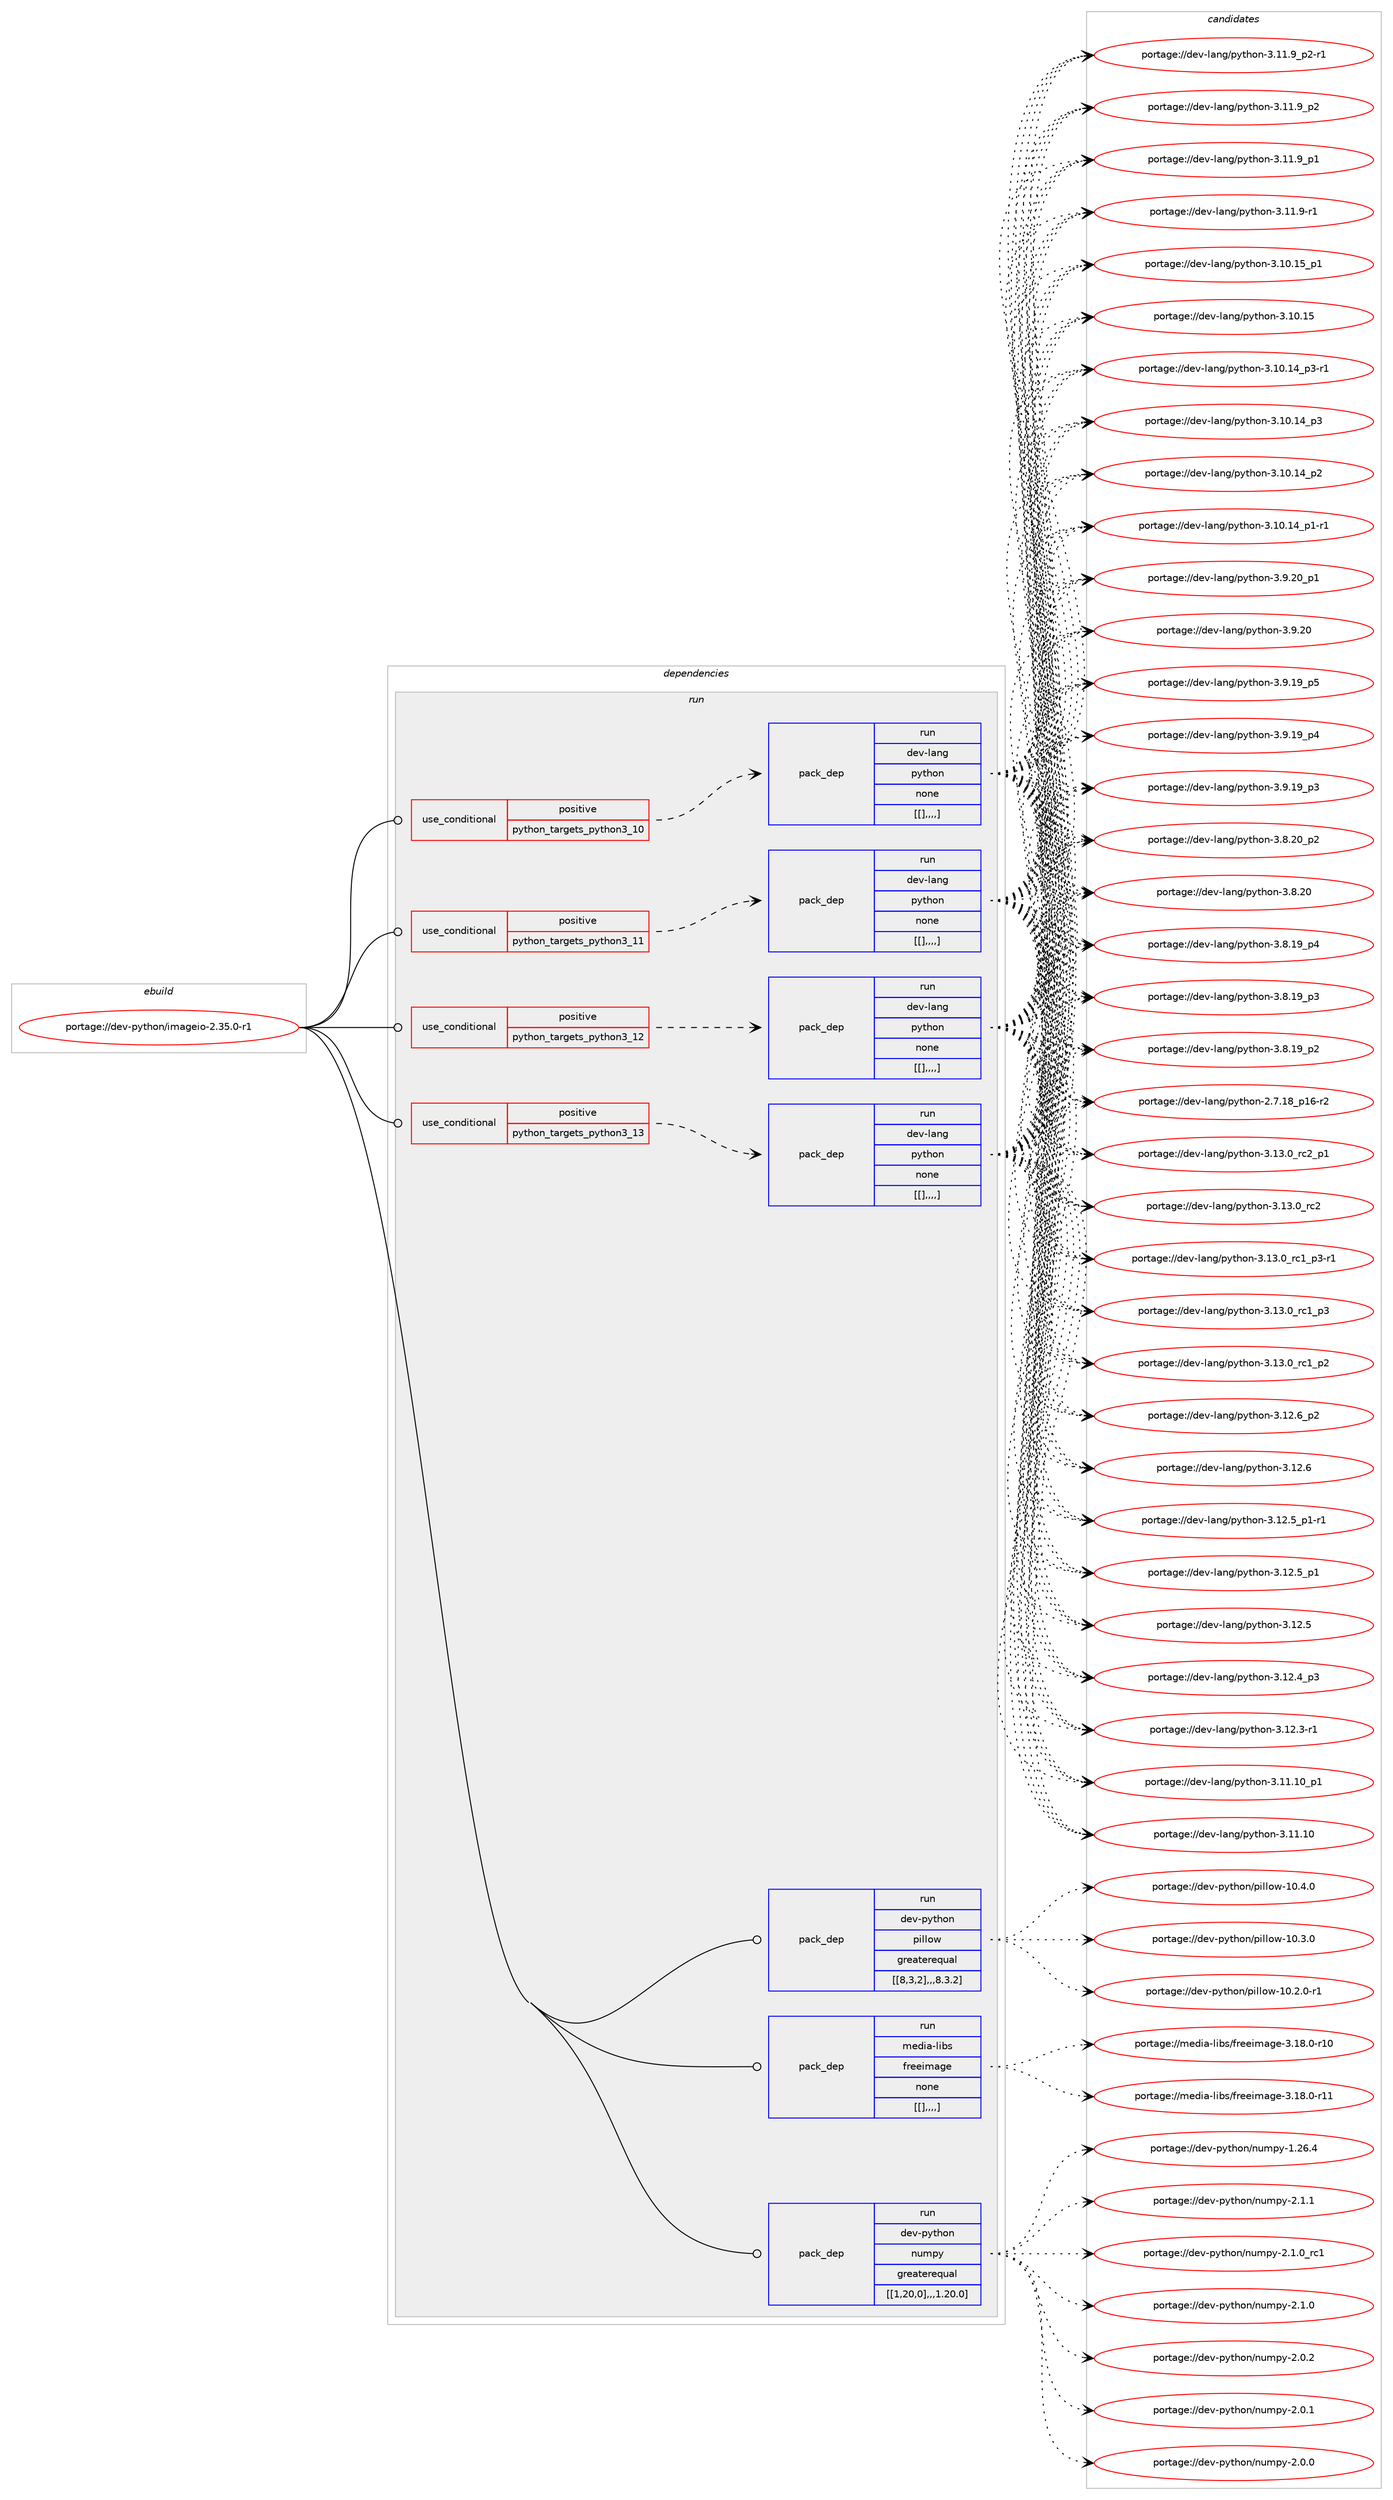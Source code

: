 digraph prolog {

# *************
# Graph options
# *************

newrank=true;
concentrate=true;
compound=true;
graph [rankdir=LR,fontname=Helvetica,fontsize=10,ranksep=1.5];#, ranksep=2.5, nodesep=0.2];
edge  [arrowhead=vee];
node  [fontname=Helvetica,fontsize=10];

# **********
# The ebuild
# **********

subgraph cluster_leftcol {
color=gray;
label=<<i>ebuild</i>>;
id [label="portage://dev-python/imageio-2.35.0-r1", color=red, width=4, href="../dev-python/imageio-2.35.0-r1.svg"];
}

# ****************
# The dependencies
# ****************

subgraph cluster_midcol {
color=gray;
label=<<i>dependencies</i>>;
subgraph cluster_compile {
fillcolor="#eeeeee";
style=filled;
label=<<i>compile</i>>;
}
subgraph cluster_compileandrun {
fillcolor="#eeeeee";
style=filled;
label=<<i>compile and run</i>>;
}
subgraph cluster_run {
fillcolor="#eeeeee";
style=filled;
label=<<i>run</i>>;
subgraph cond34674 {
dependency149904 [label=<<TABLE BORDER="0" CELLBORDER="1" CELLSPACING="0" CELLPADDING="4"><TR><TD ROWSPAN="3" CELLPADDING="10">use_conditional</TD></TR><TR><TD>positive</TD></TR><TR><TD>python_targets_python3_10</TD></TR></TABLE>>, shape=none, color=red];
subgraph pack114016 {
dependency149905 [label=<<TABLE BORDER="0" CELLBORDER="1" CELLSPACING="0" CELLPADDING="4" WIDTH="220"><TR><TD ROWSPAN="6" CELLPADDING="30">pack_dep</TD></TR><TR><TD WIDTH="110">run</TD></TR><TR><TD>dev-lang</TD></TR><TR><TD>python</TD></TR><TR><TD>none</TD></TR><TR><TD>[[],,,,]</TD></TR></TABLE>>, shape=none, color=blue];
}
dependency149904:e -> dependency149905:w [weight=20,style="dashed",arrowhead="vee"];
}
id:e -> dependency149904:w [weight=20,style="solid",arrowhead="odot"];
subgraph cond34675 {
dependency149906 [label=<<TABLE BORDER="0" CELLBORDER="1" CELLSPACING="0" CELLPADDING="4"><TR><TD ROWSPAN="3" CELLPADDING="10">use_conditional</TD></TR><TR><TD>positive</TD></TR><TR><TD>python_targets_python3_11</TD></TR></TABLE>>, shape=none, color=red];
subgraph pack114017 {
dependency149907 [label=<<TABLE BORDER="0" CELLBORDER="1" CELLSPACING="0" CELLPADDING="4" WIDTH="220"><TR><TD ROWSPAN="6" CELLPADDING="30">pack_dep</TD></TR><TR><TD WIDTH="110">run</TD></TR><TR><TD>dev-lang</TD></TR><TR><TD>python</TD></TR><TR><TD>none</TD></TR><TR><TD>[[],,,,]</TD></TR></TABLE>>, shape=none, color=blue];
}
dependency149906:e -> dependency149907:w [weight=20,style="dashed",arrowhead="vee"];
}
id:e -> dependency149906:w [weight=20,style="solid",arrowhead="odot"];
subgraph cond34676 {
dependency149908 [label=<<TABLE BORDER="0" CELLBORDER="1" CELLSPACING="0" CELLPADDING="4"><TR><TD ROWSPAN="3" CELLPADDING="10">use_conditional</TD></TR><TR><TD>positive</TD></TR><TR><TD>python_targets_python3_12</TD></TR></TABLE>>, shape=none, color=red];
subgraph pack114018 {
dependency149909 [label=<<TABLE BORDER="0" CELLBORDER="1" CELLSPACING="0" CELLPADDING="4" WIDTH="220"><TR><TD ROWSPAN="6" CELLPADDING="30">pack_dep</TD></TR><TR><TD WIDTH="110">run</TD></TR><TR><TD>dev-lang</TD></TR><TR><TD>python</TD></TR><TR><TD>none</TD></TR><TR><TD>[[],,,,]</TD></TR></TABLE>>, shape=none, color=blue];
}
dependency149908:e -> dependency149909:w [weight=20,style="dashed",arrowhead="vee"];
}
id:e -> dependency149908:w [weight=20,style="solid",arrowhead="odot"];
subgraph cond34677 {
dependency149910 [label=<<TABLE BORDER="0" CELLBORDER="1" CELLSPACING="0" CELLPADDING="4"><TR><TD ROWSPAN="3" CELLPADDING="10">use_conditional</TD></TR><TR><TD>positive</TD></TR><TR><TD>python_targets_python3_13</TD></TR></TABLE>>, shape=none, color=red];
subgraph pack114019 {
dependency149911 [label=<<TABLE BORDER="0" CELLBORDER="1" CELLSPACING="0" CELLPADDING="4" WIDTH="220"><TR><TD ROWSPAN="6" CELLPADDING="30">pack_dep</TD></TR><TR><TD WIDTH="110">run</TD></TR><TR><TD>dev-lang</TD></TR><TR><TD>python</TD></TR><TR><TD>none</TD></TR><TR><TD>[[],,,,]</TD></TR></TABLE>>, shape=none, color=blue];
}
dependency149910:e -> dependency149911:w [weight=20,style="dashed",arrowhead="vee"];
}
id:e -> dependency149910:w [weight=20,style="solid",arrowhead="odot"];
subgraph pack114020 {
dependency149912 [label=<<TABLE BORDER="0" CELLBORDER="1" CELLSPACING="0" CELLPADDING="4" WIDTH="220"><TR><TD ROWSPAN="6" CELLPADDING="30">pack_dep</TD></TR><TR><TD WIDTH="110">run</TD></TR><TR><TD>dev-python</TD></TR><TR><TD>numpy</TD></TR><TR><TD>greaterequal</TD></TR><TR><TD>[[1,20,0],,,1.20.0]</TD></TR></TABLE>>, shape=none, color=blue];
}
id:e -> dependency149912:w [weight=20,style="solid",arrowhead="odot"];
subgraph pack114021 {
dependency149913 [label=<<TABLE BORDER="0" CELLBORDER="1" CELLSPACING="0" CELLPADDING="4" WIDTH="220"><TR><TD ROWSPAN="6" CELLPADDING="30">pack_dep</TD></TR><TR><TD WIDTH="110">run</TD></TR><TR><TD>dev-python</TD></TR><TR><TD>pillow</TD></TR><TR><TD>greaterequal</TD></TR><TR><TD>[[8,3,2],,,8.3.2]</TD></TR></TABLE>>, shape=none, color=blue];
}
id:e -> dependency149913:w [weight=20,style="solid",arrowhead="odot"];
subgraph pack114022 {
dependency149914 [label=<<TABLE BORDER="0" CELLBORDER="1" CELLSPACING="0" CELLPADDING="4" WIDTH="220"><TR><TD ROWSPAN="6" CELLPADDING="30">pack_dep</TD></TR><TR><TD WIDTH="110">run</TD></TR><TR><TD>media-libs</TD></TR><TR><TD>freeimage</TD></TR><TR><TD>none</TD></TR><TR><TD>[[],,,,]</TD></TR></TABLE>>, shape=none, color=blue];
}
id:e -> dependency149914:w [weight=20,style="solid",arrowhead="odot"];
}
}

# **************
# The candidates
# **************

subgraph cluster_choices {
rank=same;
color=gray;
label=<<i>candidates</i>>;

subgraph choice114016 {
color=black;
nodesep=1;
choice100101118451089711010347112121116104111110455146495146489511499509511249 [label="portage://dev-lang/python-3.13.0_rc2_p1", color=red, width=4,href="../dev-lang/python-3.13.0_rc2_p1.svg"];
choice10010111845108971101034711212111610411111045514649514648951149950 [label="portage://dev-lang/python-3.13.0_rc2", color=red, width=4,href="../dev-lang/python-3.13.0_rc2.svg"];
choice1001011184510897110103471121211161041111104551464951464895114994995112514511449 [label="portage://dev-lang/python-3.13.0_rc1_p3-r1", color=red, width=4,href="../dev-lang/python-3.13.0_rc1_p3-r1.svg"];
choice100101118451089711010347112121116104111110455146495146489511499499511251 [label="portage://dev-lang/python-3.13.0_rc1_p3", color=red, width=4,href="../dev-lang/python-3.13.0_rc1_p3.svg"];
choice100101118451089711010347112121116104111110455146495146489511499499511250 [label="portage://dev-lang/python-3.13.0_rc1_p2", color=red, width=4,href="../dev-lang/python-3.13.0_rc1_p2.svg"];
choice100101118451089711010347112121116104111110455146495046549511250 [label="portage://dev-lang/python-3.12.6_p2", color=red, width=4,href="../dev-lang/python-3.12.6_p2.svg"];
choice10010111845108971101034711212111610411111045514649504654 [label="portage://dev-lang/python-3.12.6", color=red, width=4,href="../dev-lang/python-3.12.6.svg"];
choice1001011184510897110103471121211161041111104551464950465395112494511449 [label="portage://dev-lang/python-3.12.5_p1-r1", color=red, width=4,href="../dev-lang/python-3.12.5_p1-r1.svg"];
choice100101118451089711010347112121116104111110455146495046539511249 [label="portage://dev-lang/python-3.12.5_p1", color=red, width=4,href="../dev-lang/python-3.12.5_p1.svg"];
choice10010111845108971101034711212111610411111045514649504653 [label="portage://dev-lang/python-3.12.5", color=red, width=4,href="../dev-lang/python-3.12.5.svg"];
choice100101118451089711010347112121116104111110455146495046529511251 [label="portage://dev-lang/python-3.12.4_p3", color=red, width=4,href="../dev-lang/python-3.12.4_p3.svg"];
choice100101118451089711010347112121116104111110455146495046514511449 [label="portage://dev-lang/python-3.12.3-r1", color=red, width=4,href="../dev-lang/python-3.12.3-r1.svg"];
choice10010111845108971101034711212111610411111045514649494649489511249 [label="portage://dev-lang/python-3.11.10_p1", color=red, width=4,href="../dev-lang/python-3.11.10_p1.svg"];
choice1001011184510897110103471121211161041111104551464949464948 [label="portage://dev-lang/python-3.11.10", color=red, width=4,href="../dev-lang/python-3.11.10.svg"];
choice1001011184510897110103471121211161041111104551464949465795112504511449 [label="portage://dev-lang/python-3.11.9_p2-r1", color=red, width=4,href="../dev-lang/python-3.11.9_p2-r1.svg"];
choice100101118451089711010347112121116104111110455146494946579511250 [label="portage://dev-lang/python-3.11.9_p2", color=red, width=4,href="../dev-lang/python-3.11.9_p2.svg"];
choice100101118451089711010347112121116104111110455146494946579511249 [label="portage://dev-lang/python-3.11.9_p1", color=red, width=4,href="../dev-lang/python-3.11.9_p1.svg"];
choice100101118451089711010347112121116104111110455146494946574511449 [label="portage://dev-lang/python-3.11.9-r1", color=red, width=4,href="../dev-lang/python-3.11.9-r1.svg"];
choice10010111845108971101034711212111610411111045514649484649539511249 [label="portage://dev-lang/python-3.10.15_p1", color=red, width=4,href="../dev-lang/python-3.10.15_p1.svg"];
choice1001011184510897110103471121211161041111104551464948464953 [label="portage://dev-lang/python-3.10.15", color=red, width=4,href="../dev-lang/python-3.10.15.svg"];
choice100101118451089711010347112121116104111110455146494846495295112514511449 [label="portage://dev-lang/python-3.10.14_p3-r1", color=red, width=4,href="../dev-lang/python-3.10.14_p3-r1.svg"];
choice10010111845108971101034711212111610411111045514649484649529511251 [label="portage://dev-lang/python-3.10.14_p3", color=red, width=4,href="../dev-lang/python-3.10.14_p3.svg"];
choice10010111845108971101034711212111610411111045514649484649529511250 [label="portage://dev-lang/python-3.10.14_p2", color=red, width=4,href="../dev-lang/python-3.10.14_p2.svg"];
choice100101118451089711010347112121116104111110455146494846495295112494511449 [label="portage://dev-lang/python-3.10.14_p1-r1", color=red, width=4,href="../dev-lang/python-3.10.14_p1-r1.svg"];
choice100101118451089711010347112121116104111110455146574650489511249 [label="portage://dev-lang/python-3.9.20_p1", color=red, width=4,href="../dev-lang/python-3.9.20_p1.svg"];
choice10010111845108971101034711212111610411111045514657465048 [label="portage://dev-lang/python-3.9.20", color=red, width=4,href="../dev-lang/python-3.9.20.svg"];
choice100101118451089711010347112121116104111110455146574649579511253 [label="portage://dev-lang/python-3.9.19_p5", color=red, width=4,href="../dev-lang/python-3.9.19_p5.svg"];
choice100101118451089711010347112121116104111110455146574649579511252 [label="portage://dev-lang/python-3.9.19_p4", color=red, width=4,href="../dev-lang/python-3.9.19_p4.svg"];
choice100101118451089711010347112121116104111110455146574649579511251 [label="portage://dev-lang/python-3.9.19_p3", color=red, width=4,href="../dev-lang/python-3.9.19_p3.svg"];
choice100101118451089711010347112121116104111110455146564650489511250 [label="portage://dev-lang/python-3.8.20_p2", color=red, width=4,href="../dev-lang/python-3.8.20_p2.svg"];
choice10010111845108971101034711212111610411111045514656465048 [label="portage://dev-lang/python-3.8.20", color=red, width=4,href="../dev-lang/python-3.8.20.svg"];
choice100101118451089711010347112121116104111110455146564649579511252 [label="portage://dev-lang/python-3.8.19_p4", color=red, width=4,href="../dev-lang/python-3.8.19_p4.svg"];
choice100101118451089711010347112121116104111110455146564649579511251 [label="portage://dev-lang/python-3.8.19_p3", color=red, width=4,href="../dev-lang/python-3.8.19_p3.svg"];
choice100101118451089711010347112121116104111110455146564649579511250 [label="portage://dev-lang/python-3.8.19_p2", color=red, width=4,href="../dev-lang/python-3.8.19_p2.svg"];
choice100101118451089711010347112121116104111110455046554649569511249544511450 [label="portage://dev-lang/python-2.7.18_p16-r2", color=red, width=4,href="../dev-lang/python-2.7.18_p16-r2.svg"];
dependency149905:e -> choice100101118451089711010347112121116104111110455146495146489511499509511249:w [style=dotted,weight="100"];
dependency149905:e -> choice10010111845108971101034711212111610411111045514649514648951149950:w [style=dotted,weight="100"];
dependency149905:e -> choice1001011184510897110103471121211161041111104551464951464895114994995112514511449:w [style=dotted,weight="100"];
dependency149905:e -> choice100101118451089711010347112121116104111110455146495146489511499499511251:w [style=dotted,weight="100"];
dependency149905:e -> choice100101118451089711010347112121116104111110455146495146489511499499511250:w [style=dotted,weight="100"];
dependency149905:e -> choice100101118451089711010347112121116104111110455146495046549511250:w [style=dotted,weight="100"];
dependency149905:e -> choice10010111845108971101034711212111610411111045514649504654:w [style=dotted,weight="100"];
dependency149905:e -> choice1001011184510897110103471121211161041111104551464950465395112494511449:w [style=dotted,weight="100"];
dependency149905:e -> choice100101118451089711010347112121116104111110455146495046539511249:w [style=dotted,weight="100"];
dependency149905:e -> choice10010111845108971101034711212111610411111045514649504653:w [style=dotted,weight="100"];
dependency149905:e -> choice100101118451089711010347112121116104111110455146495046529511251:w [style=dotted,weight="100"];
dependency149905:e -> choice100101118451089711010347112121116104111110455146495046514511449:w [style=dotted,weight="100"];
dependency149905:e -> choice10010111845108971101034711212111610411111045514649494649489511249:w [style=dotted,weight="100"];
dependency149905:e -> choice1001011184510897110103471121211161041111104551464949464948:w [style=dotted,weight="100"];
dependency149905:e -> choice1001011184510897110103471121211161041111104551464949465795112504511449:w [style=dotted,weight="100"];
dependency149905:e -> choice100101118451089711010347112121116104111110455146494946579511250:w [style=dotted,weight="100"];
dependency149905:e -> choice100101118451089711010347112121116104111110455146494946579511249:w [style=dotted,weight="100"];
dependency149905:e -> choice100101118451089711010347112121116104111110455146494946574511449:w [style=dotted,weight="100"];
dependency149905:e -> choice10010111845108971101034711212111610411111045514649484649539511249:w [style=dotted,weight="100"];
dependency149905:e -> choice1001011184510897110103471121211161041111104551464948464953:w [style=dotted,weight="100"];
dependency149905:e -> choice100101118451089711010347112121116104111110455146494846495295112514511449:w [style=dotted,weight="100"];
dependency149905:e -> choice10010111845108971101034711212111610411111045514649484649529511251:w [style=dotted,weight="100"];
dependency149905:e -> choice10010111845108971101034711212111610411111045514649484649529511250:w [style=dotted,weight="100"];
dependency149905:e -> choice100101118451089711010347112121116104111110455146494846495295112494511449:w [style=dotted,weight="100"];
dependency149905:e -> choice100101118451089711010347112121116104111110455146574650489511249:w [style=dotted,weight="100"];
dependency149905:e -> choice10010111845108971101034711212111610411111045514657465048:w [style=dotted,weight="100"];
dependency149905:e -> choice100101118451089711010347112121116104111110455146574649579511253:w [style=dotted,weight="100"];
dependency149905:e -> choice100101118451089711010347112121116104111110455146574649579511252:w [style=dotted,weight="100"];
dependency149905:e -> choice100101118451089711010347112121116104111110455146574649579511251:w [style=dotted,weight="100"];
dependency149905:e -> choice100101118451089711010347112121116104111110455146564650489511250:w [style=dotted,weight="100"];
dependency149905:e -> choice10010111845108971101034711212111610411111045514656465048:w [style=dotted,weight="100"];
dependency149905:e -> choice100101118451089711010347112121116104111110455146564649579511252:w [style=dotted,weight="100"];
dependency149905:e -> choice100101118451089711010347112121116104111110455146564649579511251:w [style=dotted,weight="100"];
dependency149905:e -> choice100101118451089711010347112121116104111110455146564649579511250:w [style=dotted,weight="100"];
dependency149905:e -> choice100101118451089711010347112121116104111110455046554649569511249544511450:w [style=dotted,weight="100"];
}
subgraph choice114017 {
color=black;
nodesep=1;
choice100101118451089711010347112121116104111110455146495146489511499509511249 [label="portage://dev-lang/python-3.13.0_rc2_p1", color=red, width=4,href="../dev-lang/python-3.13.0_rc2_p1.svg"];
choice10010111845108971101034711212111610411111045514649514648951149950 [label="portage://dev-lang/python-3.13.0_rc2", color=red, width=4,href="../dev-lang/python-3.13.0_rc2.svg"];
choice1001011184510897110103471121211161041111104551464951464895114994995112514511449 [label="portage://dev-lang/python-3.13.0_rc1_p3-r1", color=red, width=4,href="../dev-lang/python-3.13.0_rc1_p3-r1.svg"];
choice100101118451089711010347112121116104111110455146495146489511499499511251 [label="portage://dev-lang/python-3.13.0_rc1_p3", color=red, width=4,href="../dev-lang/python-3.13.0_rc1_p3.svg"];
choice100101118451089711010347112121116104111110455146495146489511499499511250 [label="portage://dev-lang/python-3.13.0_rc1_p2", color=red, width=4,href="../dev-lang/python-3.13.0_rc1_p2.svg"];
choice100101118451089711010347112121116104111110455146495046549511250 [label="portage://dev-lang/python-3.12.6_p2", color=red, width=4,href="../dev-lang/python-3.12.6_p2.svg"];
choice10010111845108971101034711212111610411111045514649504654 [label="portage://dev-lang/python-3.12.6", color=red, width=4,href="../dev-lang/python-3.12.6.svg"];
choice1001011184510897110103471121211161041111104551464950465395112494511449 [label="portage://dev-lang/python-3.12.5_p1-r1", color=red, width=4,href="../dev-lang/python-3.12.5_p1-r1.svg"];
choice100101118451089711010347112121116104111110455146495046539511249 [label="portage://dev-lang/python-3.12.5_p1", color=red, width=4,href="../dev-lang/python-3.12.5_p1.svg"];
choice10010111845108971101034711212111610411111045514649504653 [label="portage://dev-lang/python-3.12.5", color=red, width=4,href="../dev-lang/python-3.12.5.svg"];
choice100101118451089711010347112121116104111110455146495046529511251 [label="portage://dev-lang/python-3.12.4_p3", color=red, width=4,href="../dev-lang/python-3.12.4_p3.svg"];
choice100101118451089711010347112121116104111110455146495046514511449 [label="portage://dev-lang/python-3.12.3-r1", color=red, width=4,href="../dev-lang/python-3.12.3-r1.svg"];
choice10010111845108971101034711212111610411111045514649494649489511249 [label="portage://dev-lang/python-3.11.10_p1", color=red, width=4,href="../dev-lang/python-3.11.10_p1.svg"];
choice1001011184510897110103471121211161041111104551464949464948 [label="portage://dev-lang/python-3.11.10", color=red, width=4,href="../dev-lang/python-3.11.10.svg"];
choice1001011184510897110103471121211161041111104551464949465795112504511449 [label="portage://dev-lang/python-3.11.9_p2-r1", color=red, width=4,href="../dev-lang/python-3.11.9_p2-r1.svg"];
choice100101118451089711010347112121116104111110455146494946579511250 [label="portage://dev-lang/python-3.11.9_p2", color=red, width=4,href="../dev-lang/python-3.11.9_p2.svg"];
choice100101118451089711010347112121116104111110455146494946579511249 [label="portage://dev-lang/python-3.11.9_p1", color=red, width=4,href="../dev-lang/python-3.11.9_p1.svg"];
choice100101118451089711010347112121116104111110455146494946574511449 [label="portage://dev-lang/python-3.11.9-r1", color=red, width=4,href="../dev-lang/python-3.11.9-r1.svg"];
choice10010111845108971101034711212111610411111045514649484649539511249 [label="portage://dev-lang/python-3.10.15_p1", color=red, width=4,href="../dev-lang/python-3.10.15_p1.svg"];
choice1001011184510897110103471121211161041111104551464948464953 [label="portage://dev-lang/python-3.10.15", color=red, width=4,href="../dev-lang/python-3.10.15.svg"];
choice100101118451089711010347112121116104111110455146494846495295112514511449 [label="portage://dev-lang/python-3.10.14_p3-r1", color=red, width=4,href="../dev-lang/python-3.10.14_p3-r1.svg"];
choice10010111845108971101034711212111610411111045514649484649529511251 [label="portage://dev-lang/python-3.10.14_p3", color=red, width=4,href="../dev-lang/python-3.10.14_p3.svg"];
choice10010111845108971101034711212111610411111045514649484649529511250 [label="portage://dev-lang/python-3.10.14_p2", color=red, width=4,href="../dev-lang/python-3.10.14_p2.svg"];
choice100101118451089711010347112121116104111110455146494846495295112494511449 [label="portage://dev-lang/python-3.10.14_p1-r1", color=red, width=4,href="../dev-lang/python-3.10.14_p1-r1.svg"];
choice100101118451089711010347112121116104111110455146574650489511249 [label="portage://dev-lang/python-3.9.20_p1", color=red, width=4,href="../dev-lang/python-3.9.20_p1.svg"];
choice10010111845108971101034711212111610411111045514657465048 [label="portage://dev-lang/python-3.9.20", color=red, width=4,href="../dev-lang/python-3.9.20.svg"];
choice100101118451089711010347112121116104111110455146574649579511253 [label="portage://dev-lang/python-3.9.19_p5", color=red, width=4,href="../dev-lang/python-3.9.19_p5.svg"];
choice100101118451089711010347112121116104111110455146574649579511252 [label="portage://dev-lang/python-3.9.19_p4", color=red, width=4,href="../dev-lang/python-3.9.19_p4.svg"];
choice100101118451089711010347112121116104111110455146574649579511251 [label="portage://dev-lang/python-3.9.19_p3", color=red, width=4,href="../dev-lang/python-3.9.19_p3.svg"];
choice100101118451089711010347112121116104111110455146564650489511250 [label="portage://dev-lang/python-3.8.20_p2", color=red, width=4,href="../dev-lang/python-3.8.20_p2.svg"];
choice10010111845108971101034711212111610411111045514656465048 [label="portage://dev-lang/python-3.8.20", color=red, width=4,href="../dev-lang/python-3.8.20.svg"];
choice100101118451089711010347112121116104111110455146564649579511252 [label="portage://dev-lang/python-3.8.19_p4", color=red, width=4,href="../dev-lang/python-3.8.19_p4.svg"];
choice100101118451089711010347112121116104111110455146564649579511251 [label="portage://dev-lang/python-3.8.19_p3", color=red, width=4,href="../dev-lang/python-3.8.19_p3.svg"];
choice100101118451089711010347112121116104111110455146564649579511250 [label="portage://dev-lang/python-3.8.19_p2", color=red, width=4,href="../dev-lang/python-3.8.19_p2.svg"];
choice100101118451089711010347112121116104111110455046554649569511249544511450 [label="portage://dev-lang/python-2.7.18_p16-r2", color=red, width=4,href="../dev-lang/python-2.7.18_p16-r2.svg"];
dependency149907:e -> choice100101118451089711010347112121116104111110455146495146489511499509511249:w [style=dotted,weight="100"];
dependency149907:e -> choice10010111845108971101034711212111610411111045514649514648951149950:w [style=dotted,weight="100"];
dependency149907:e -> choice1001011184510897110103471121211161041111104551464951464895114994995112514511449:w [style=dotted,weight="100"];
dependency149907:e -> choice100101118451089711010347112121116104111110455146495146489511499499511251:w [style=dotted,weight="100"];
dependency149907:e -> choice100101118451089711010347112121116104111110455146495146489511499499511250:w [style=dotted,weight="100"];
dependency149907:e -> choice100101118451089711010347112121116104111110455146495046549511250:w [style=dotted,weight="100"];
dependency149907:e -> choice10010111845108971101034711212111610411111045514649504654:w [style=dotted,weight="100"];
dependency149907:e -> choice1001011184510897110103471121211161041111104551464950465395112494511449:w [style=dotted,weight="100"];
dependency149907:e -> choice100101118451089711010347112121116104111110455146495046539511249:w [style=dotted,weight="100"];
dependency149907:e -> choice10010111845108971101034711212111610411111045514649504653:w [style=dotted,weight="100"];
dependency149907:e -> choice100101118451089711010347112121116104111110455146495046529511251:w [style=dotted,weight="100"];
dependency149907:e -> choice100101118451089711010347112121116104111110455146495046514511449:w [style=dotted,weight="100"];
dependency149907:e -> choice10010111845108971101034711212111610411111045514649494649489511249:w [style=dotted,weight="100"];
dependency149907:e -> choice1001011184510897110103471121211161041111104551464949464948:w [style=dotted,weight="100"];
dependency149907:e -> choice1001011184510897110103471121211161041111104551464949465795112504511449:w [style=dotted,weight="100"];
dependency149907:e -> choice100101118451089711010347112121116104111110455146494946579511250:w [style=dotted,weight="100"];
dependency149907:e -> choice100101118451089711010347112121116104111110455146494946579511249:w [style=dotted,weight="100"];
dependency149907:e -> choice100101118451089711010347112121116104111110455146494946574511449:w [style=dotted,weight="100"];
dependency149907:e -> choice10010111845108971101034711212111610411111045514649484649539511249:w [style=dotted,weight="100"];
dependency149907:e -> choice1001011184510897110103471121211161041111104551464948464953:w [style=dotted,weight="100"];
dependency149907:e -> choice100101118451089711010347112121116104111110455146494846495295112514511449:w [style=dotted,weight="100"];
dependency149907:e -> choice10010111845108971101034711212111610411111045514649484649529511251:w [style=dotted,weight="100"];
dependency149907:e -> choice10010111845108971101034711212111610411111045514649484649529511250:w [style=dotted,weight="100"];
dependency149907:e -> choice100101118451089711010347112121116104111110455146494846495295112494511449:w [style=dotted,weight="100"];
dependency149907:e -> choice100101118451089711010347112121116104111110455146574650489511249:w [style=dotted,weight="100"];
dependency149907:e -> choice10010111845108971101034711212111610411111045514657465048:w [style=dotted,weight="100"];
dependency149907:e -> choice100101118451089711010347112121116104111110455146574649579511253:w [style=dotted,weight="100"];
dependency149907:e -> choice100101118451089711010347112121116104111110455146574649579511252:w [style=dotted,weight="100"];
dependency149907:e -> choice100101118451089711010347112121116104111110455146574649579511251:w [style=dotted,weight="100"];
dependency149907:e -> choice100101118451089711010347112121116104111110455146564650489511250:w [style=dotted,weight="100"];
dependency149907:e -> choice10010111845108971101034711212111610411111045514656465048:w [style=dotted,weight="100"];
dependency149907:e -> choice100101118451089711010347112121116104111110455146564649579511252:w [style=dotted,weight="100"];
dependency149907:e -> choice100101118451089711010347112121116104111110455146564649579511251:w [style=dotted,weight="100"];
dependency149907:e -> choice100101118451089711010347112121116104111110455146564649579511250:w [style=dotted,weight="100"];
dependency149907:e -> choice100101118451089711010347112121116104111110455046554649569511249544511450:w [style=dotted,weight="100"];
}
subgraph choice114018 {
color=black;
nodesep=1;
choice100101118451089711010347112121116104111110455146495146489511499509511249 [label="portage://dev-lang/python-3.13.0_rc2_p1", color=red, width=4,href="../dev-lang/python-3.13.0_rc2_p1.svg"];
choice10010111845108971101034711212111610411111045514649514648951149950 [label="portage://dev-lang/python-3.13.0_rc2", color=red, width=4,href="../dev-lang/python-3.13.0_rc2.svg"];
choice1001011184510897110103471121211161041111104551464951464895114994995112514511449 [label="portage://dev-lang/python-3.13.0_rc1_p3-r1", color=red, width=4,href="../dev-lang/python-3.13.0_rc1_p3-r1.svg"];
choice100101118451089711010347112121116104111110455146495146489511499499511251 [label="portage://dev-lang/python-3.13.0_rc1_p3", color=red, width=4,href="../dev-lang/python-3.13.0_rc1_p3.svg"];
choice100101118451089711010347112121116104111110455146495146489511499499511250 [label="portage://dev-lang/python-3.13.0_rc1_p2", color=red, width=4,href="../dev-lang/python-3.13.0_rc1_p2.svg"];
choice100101118451089711010347112121116104111110455146495046549511250 [label="portage://dev-lang/python-3.12.6_p2", color=red, width=4,href="../dev-lang/python-3.12.6_p2.svg"];
choice10010111845108971101034711212111610411111045514649504654 [label="portage://dev-lang/python-3.12.6", color=red, width=4,href="../dev-lang/python-3.12.6.svg"];
choice1001011184510897110103471121211161041111104551464950465395112494511449 [label="portage://dev-lang/python-3.12.5_p1-r1", color=red, width=4,href="../dev-lang/python-3.12.5_p1-r1.svg"];
choice100101118451089711010347112121116104111110455146495046539511249 [label="portage://dev-lang/python-3.12.5_p1", color=red, width=4,href="../dev-lang/python-3.12.5_p1.svg"];
choice10010111845108971101034711212111610411111045514649504653 [label="portage://dev-lang/python-3.12.5", color=red, width=4,href="../dev-lang/python-3.12.5.svg"];
choice100101118451089711010347112121116104111110455146495046529511251 [label="portage://dev-lang/python-3.12.4_p3", color=red, width=4,href="../dev-lang/python-3.12.4_p3.svg"];
choice100101118451089711010347112121116104111110455146495046514511449 [label="portage://dev-lang/python-3.12.3-r1", color=red, width=4,href="../dev-lang/python-3.12.3-r1.svg"];
choice10010111845108971101034711212111610411111045514649494649489511249 [label="portage://dev-lang/python-3.11.10_p1", color=red, width=4,href="../dev-lang/python-3.11.10_p1.svg"];
choice1001011184510897110103471121211161041111104551464949464948 [label="portage://dev-lang/python-3.11.10", color=red, width=4,href="../dev-lang/python-3.11.10.svg"];
choice1001011184510897110103471121211161041111104551464949465795112504511449 [label="portage://dev-lang/python-3.11.9_p2-r1", color=red, width=4,href="../dev-lang/python-3.11.9_p2-r1.svg"];
choice100101118451089711010347112121116104111110455146494946579511250 [label="portage://dev-lang/python-3.11.9_p2", color=red, width=4,href="../dev-lang/python-3.11.9_p2.svg"];
choice100101118451089711010347112121116104111110455146494946579511249 [label="portage://dev-lang/python-3.11.9_p1", color=red, width=4,href="../dev-lang/python-3.11.9_p1.svg"];
choice100101118451089711010347112121116104111110455146494946574511449 [label="portage://dev-lang/python-3.11.9-r1", color=red, width=4,href="../dev-lang/python-3.11.9-r1.svg"];
choice10010111845108971101034711212111610411111045514649484649539511249 [label="portage://dev-lang/python-3.10.15_p1", color=red, width=4,href="../dev-lang/python-3.10.15_p1.svg"];
choice1001011184510897110103471121211161041111104551464948464953 [label="portage://dev-lang/python-3.10.15", color=red, width=4,href="../dev-lang/python-3.10.15.svg"];
choice100101118451089711010347112121116104111110455146494846495295112514511449 [label="portage://dev-lang/python-3.10.14_p3-r1", color=red, width=4,href="../dev-lang/python-3.10.14_p3-r1.svg"];
choice10010111845108971101034711212111610411111045514649484649529511251 [label="portage://dev-lang/python-3.10.14_p3", color=red, width=4,href="../dev-lang/python-3.10.14_p3.svg"];
choice10010111845108971101034711212111610411111045514649484649529511250 [label="portage://dev-lang/python-3.10.14_p2", color=red, width=4,href="../dev-lang/python-3.10.14_p2.svg"];
choice100101118451089711010347112121116104111110455146494846495295112494511449 [label="portage://dev-lang/python-3.10.14_p1-r1", color=red, width=4,href="../dev-lang/python-3.10.14_p1-r1.svg"];
choice100101118451089711010347112121116104111110455146574650489511249 [label="portage://dev-lang/python-3.9.20_p1", color=red, width=4,href="../dev-lang/python-3.9.20_p1.svg"];
choice10010111845108971101034711212111610411111045514657465048 [label="portage://dev-lang/python-3.9.20", color=red, width=4,href="../dev-lang/python-3.9.20.svg"];
choice100101118451089711010347112121116104111110455146574649579511253 [label="portage://dev-lang/python-3.9.19_p5", color=red, width=4,href="../dev-lang/python-3.9.19_p5.svg"];
choice100101118451089711010347112121116104111110455146574649579511252 [label="portage://dev-lang/python-3.9.19_p4", color=red, width=4,href="../dev-lang/python-3.9.19_p4.svg"];
choice100101118451089711010347112121116104111110455146574649579511251 [label="portage://dev-lang/python-3.9.19_p3", color=red, width=4,href="../dev-lang/python-3.9.19_p3.svg"];
choice100101118451089711010347112121116104111110455146564650489511250 [label="portage://dev-lang/python-3.8.20_p2", color=red, width=4,href="../dev-lang/python-3.8.20_p2.svg"];
choice10010111845108971101034711212111610411111045514656465048 [label="portage://dev-lang/python-3.8.20", color=red, width=4,href="../dev-lang/python-3.8.20.svg"];
choice100101118451089711010347112121116104111110455146564649579511252 [label="portage://dev-lang/python-3.8.19_p4", color=red, width=4,href="../dev-lang/python-3.8.19_p4.svg"];
choice100101118451089711010347112121116104111110455146564649579511251 [label="portage://dev-lang/python-3.8.19_p3", color=red, width=4,href="../dev-lang/python-3.8.19_p3.svg"];
choice100101118451089711010347112121116104111110455146564649579511250 [label="portage://dev-lang/python-3.8.19_p2", color=red, width=4,href="../dev-lang/python-3.8.19_p2.svg"];
choice100101118451089711010347112121116104111110455046554649569511249544511450 [label="portage://dev-lang/python-2.7.18_p16-r2", color=red, width=4,href="../dev-lang/python-2.7.18_p16-r2.svg"];
dependency149909:e -> choice100101118451089711010347112121116104111110455146495146489511499509511249:w [style=dotted,weight="100"];
dependency149909:e -> choice10010111845108971101034711212111610411111045514649514648951149950:w [style=dotted,weight="100"];
dependency149909:e -> choice1001011184510897110103471121211161041111104551464951464895114994995112514511449:w [style=dotted,weight="100"];
dependency149909:e -> choice100101118451089711010347112121116104111110455146495146489511499499511251:w [style=dotted,weight="100"];
dependency149909:e -> choice100101118451089711010347112121116104111110455146495146489511499499511250:w [style=dotted,weight="100"];
dependency149909:e -> choice100101118451089711010347112121116104111110455146495046549511250:w [style=dotted,weight="100"];
dependency149909:e -> choice10010111845108971101034711212111610411111045514649504654:w [style=dotted,weight="100"];
dependency149909:e -> choice1001011184510897110103471121211161041111104551464950465395112494511449:w [style=dotted,weight="100"];
dependency149909:e -> choice100101118451089711010347112121116104111110455146495046539511249:w [style=dotted,weight="100"];
dependency149909:e -> choice10010111845108971101034711212111610411111045514649504653:w [style=dotted,weight="100"];
dependency149909:e -> choice100101118451089711010347112121116104111110455146495046529511251:w [style=dotted,weight="100"];
dependency149909:e -> choice100101118451089711010347112121116104111110455146495046514511449:w [style=dotted,weight="100"];
dependency149909:e -> choice10010111845108971101034711212111610411111045514649494649489511249:w [style=dotted,weight="100"];
dependency149909:e -> choice1001011184510897110103471121211161041111104551464949464948:w [style=dotted,weight="100"];
dependency149909:e -> choice1001011184510897110103471121211161041111104551464949465795112504511449:w [style=dotted,weight="100"];
dependency149909:e -> choice100101118451089711010347112121116104111110455146494946579511250:w [style=dotted,weight="100"];
dependency149909:e -> choice100101118451089711010347112121116104111110455146494946579511249:w [style=dotted,weight="100"];
dependency149909:e -> choice100101118451089711010347112121116104111110455146494946574511449:w [style=dotted,weight="100"];
dependency149909:e -> choice10010111845108971101034711212111610411111045514649484649539511249:w [style=dotted,weight="100"];
dependency149909:e -> choice1001011184510897110103471121211161041111104551464948464953:w [style=dotted,weight="100"];
dependency149909:e -> choice100101118451089711010347112121116104111110455146494846495295112514511449:w [style=dotted,weight="100"];
dependency149909:e -> choice10010111845108971101034711212111610411111045514649484649529511251:w [style=dotted,weight="100"];
dependency149909:e -> choice10010111845108971101034711212111610411111045514649484649529511250:w [style=dotted,weight="100"];
dependency149909:e -> choice100101118451089711010347112121116104111110455146494846495295112494511449:w [style=dotted,weight="100"];
dependency149909:e -> choice100101118451089711010347112121116104111110455146574650489511249:w [style=dotted,weight="100"];
dependency149909:e -> choice10010111845108971101034711212111610411111045514657465048:w [style=dotted,weight="100"];
dependency149909:e -> choice100101118451089711010347112121116104111110455146574649579511253:w [style=dotted,weight="100"];
dependency149909:e -> choice100101118451089711010347112121116104111110455146574649579511252:w [style=dotted,weight="100"];
dependency149909:e -> choice100101118451089711010347112121116104111110455146574649579511251:w [style=dotted,weight="100"];
dependency149909:e -> choice100101118451089711010347112121116104111110455146564650489511250:w [style=dotted,weight="100"];
dependency149909:e -> choice10010111845108971101034711212111610411111045514656465048:w [style=dotted,weight="100"];
dependency149909:e -> choice100101118451089711010347112121116104111110455146564649579511252:w [style=dotted,weight="100"];
dependency149909:e -> choice100101118451089711010347112121116104111110455146564649579511251:w [style=dotted,weight="100"];
dependency149909:e -> choice100101118451089711010347112121116104111110455146564649579511250:w [style=dotted,weight="100"];
dependency149909:e -> choice100101118451089711010347112121116104111110455046554649569511249544511450:w [style=dotted,weight="100"];
}
subgraph choice114019 {
color=black;
nodesep=1;
choice100101118451089711010347112121116104111110455146495146489511499509511249 [label="portage://dev-lang/python-3.13.0_rc2_p1", color=red, width=4,href="../dev-lang/python-3.13.0_rc2_p1.svg"];
choice10010111845108971101034711212111610411111045514649514648951149950 [label="portage://dev-lang/python-3.13.0_rc2", color=red, width=4,href="../dev-lang/python-3.13.0_rc2.svg"];
choice1001011184510897110103471121211161041111104551464951464895114994995112514511449 [label="portage://dev-lang/python-3.13.0_rc1_p3-r1", color=red, width=4,href="../dev-lang/python-3.13.0_rc1_p3-r1.svg"];
choice100101118451089711010347112121116104111110455146495146489511499499511251 [label="portage://dev-lang/python-3.13.0_rc1_p3", color=red, width=4,href="../dev-lang/python-3.13.0_rc1_p3.svg"];
choice100101118451089711010347112121116104111110455146495146489511499499511250 [label="portage://dev-lang/python-3.13.0_rc1_p2", color=red, width=4,href="../dev-lang/python-3.13.0_rc1_p2.svg"];
choice100101118451089711010347112121116104111110455146495046549511250 [label="portage://dev-lang/python-3.12.6_p2", color=red, width=4,href="../dev-lang/python-3.12.6_p2.svg"];
choice10010111845108971101034711212111610411111045514649504654 [label="portage://dev-lang/python-3.12.6", color=red, width=4,href="../dev-lang/python-3.12.6.svg"];
choice1001011184510897110103471121211161041111104551464950465395112494511449 [label="portage://dev-lang/python-3.12.5_p1-r1", color=red, width=4,href="../dev-lang/python-3.12.5_p1-r1.svg"];
choice100101118451089711010347112121116104111110455146495046539511249 [label="portage://dev-lang/python-3.12.5_p1", color=red, width=4,href="../dev-lang/python-3.12.5_p1.svg"];
choice10010111845108971101034711212111610411111045514649504653 [label="portage://dev-lang/python-3.12.5", color=red, width=4,href="../dev-lang/python-3.12.5.svg"];
choice100101118451089711010347112121116104111110455146495046529511251 [label="portage://dev-lang/python-3.12.4_p3", color=red, width=4,href="../dev-lang/python-3.12.4_p3.svg"];
choice100101118451089711010347112121116104111110455146495046514511449 [label="portage://dev-lang/python-3.12.3-r1", color=red, width=4,href="../dev-lang/python-3.12.3-r1.svg"];
choice10010111845108971101034711212111610411111045514649494649489511249 [label="portage://dev-lang/python-3.11.10_p1", color=red, width=4,href="../dev-lang/python-3.11.10_p1.svg"];
choice1001011184510897110103471121211161041111104551464949464948 [label="portage://dev-lang/python-3.11.10", color=red, width=4,href="../dev-lang/python-3.11.10.svg"];
choice1001011184510897110103471121211161041111104551464949465795112504511449 [label="portage://dev-lang/python-3.11.9_p2-r1", color=red, width=4,href="../dev-lang/python-3.11.9_p2-r1.svg"];
choice100101118451089711010347112121116104111110455146494946579511250 [label="portage://dev-lang/python-3.11.9_p2", color=red, width=4,href="../dev-lang/python-3.11.9_p2.svg"];
choice100101118451089711010347112121116104111110455146494946579511249 [label="portage://dev-lang/python-3.11.9_p1", color=red, width=4,href="../dev-lang/python-3.11.9_p1.svg"];
choice100101118451089711010347112121116104111110455146494946574511449 [label="portage://dev-lang/python-3.11.9-r1", color=red, width=4,href="../dev-lang/python-3.11.9-r1.svg"];
choice10010111845108971101034711212111610411111045514649484649539511249 [label="portage://dev-lang/python-3.10.15_p1", color=red, width=4,href="../dev-lang/python-3.10.15_p1.svg"];
choice1001011184510897110103471121211161041111104551464948464953 [label="portage://dev-lang/python-3.10.15", color=red, width=4,href="../dev-lang/python-3.10.15.svg"];
choice100101118451089711010347112121116104111110455146494846495295112514511449 [label="portage://dev-lang/python-3.10.14_p3-r1", color=red, width=4,href="../dev-lang/python-3.10.14_p3-r1.svg"];
choice10010111845108971101034711212111610411111045514649484649529511251 [label="portage://dev-lang/python-3.10.14_p3", color=red, width=4,href="../dev-lang/python-3.10.14_p3.svg"];
choice10010111845108971101034711212111610411111045514649484649529511250 [label="portage://dev-lang/python-3.10.14_p2", color=red, width=4,href="../dev-lang/python-3.10.14_p2.svg"];
choice100101118451089711010347112121116104111110455146494846495295112494511449 [label="portage://dev-lang/python-3.10.14_p1-r1", color=red, width=4,href="../dev-lang/python-3.10.14_p1-r1.svg"];
choice100101118451089711010347112121116104111110455146574650489511249 [label="portage://dev-lang/python-3.9.20_p1", color=red, width=4,href="../dev-lang/python-3.9.20_p1.svg"];
choice10010111845108971101034711212111610411111045514657465048 [label="portage://dev-lang/python-3.9.20", color=red, width=4,href="../dev-lang/python-3.9.20.svg"];
choice100101118451089711010347112121116104111110455146574649579511253 [label="portage://dev-lang/python-3.9.19_p5", color=red, width=4,href="../dev-lang/python-3.9.19_p5.svg"];
choice100101118451089711010347112121116104111110455146574649579511252 [label="portage://dev-lang/python-3.9.19_p4", color=red, width=4,href="../dev-lang/python-3.9.19_p4.svg"];
choice100101118451089711010347112121116104111110455146574649579511251 [label="portage://dev-lang/python-3.9.19_p3", color=red, width=4,href="../dev-lang/python-3.9.19_p3.svg"];
choice100101118451089711010347112121116104111110455146564650489511250 [label="portage://dev-lang/python-3.8.20_p2", color=red, width=4,href="../dev-lang/python-3.8.20_p2.svg"];
choice10010111845108971101034711212111610411111045514656465048 [label="portage://dev-lang/python-3.8.20", color=red, width=4,href="../dev-lang/python-3.8.20.svg"];
choice100101118451089711010347112121116104111110455146564649579511252 [label="portage://dev-lang/python-3.8.19_p4", color=red, width=4,href="../dev-lang/python-3.8.19_p4.svg"];
choice100101118451089711010347112121116104111110455146564649579511251 [label="portage://dev-lang/python-3.8.19_p3", color=red, width=4,href="../dev-lang/python-3.8.19_p3.svg"];
choice100101118451089711010347112121116104111110455146564649579511250 [label="portage://dev-lang/python-3.8.19_p2", color=red, width=4,href="../dev-lang/python-3.8.19_p2.svg"];
choice100101118451089711010347112121116104111110455046554649569511249544511450 [label="portage://dev-lang/python-2.7.18_p16-r2", color=red, width=4,href="../dev-lang/python-2.7.18_p16-r2.svg"];
dependency149911:e -> choice100101118451089711010347112121116104111110455146495146489511499509511249:w [style=dotted,weight="100"];
dependency149911:e -> choice10010111845108971101034711212111610411111045514649514648951149950:w [style=dotted,weight="100"];
dependency149911:e -> choice1001011184510897110103471121211161041111104551464951464895114994995112514511449:w [style=dotted,weight="100"];
dependency149911:e -> choice100101118451089711010347112121116104111110455146495146489511499499511251:w [style=dotted,weight="100"];
dependency149911:e -> choice100101118451089711010347112121116104111110455146495146489511499499511250:w [style=dotted,weight="100"];
dependency149911:e -> choice100101118451089711010347112121116104111110455146495046549511250:w [style=dotted,weight="100"];
dependency149911:e -> choice10010111845108971101034711212111610411111045514649504654:w [style=dotted,weight="100"];
dependency149911:e -> choice1001011184510897110103471121211161041111104551464950465395112494511449:w [style=dotted,weight="100"];
dependency149911:e -> choice100101118451089711010347112121116104111110455146495046539511249:w [style=dotted,weight="100"];
dependency149911:e -> choice10010111845108971101034711212111610411111045514649504653:w [style=dotted,weight="100"];
dependency149911:e -> choice100101118451089711010347112121116104111110455146495046529511251:w [style=dotted,weight="100"];
dependency149911:e -> choice100101118451089711010347112121116104111110455146495046514511449:w [style=dotted,weight="100"];
dependency149911:e -> choice10010111845108971101034711212111610411111045514649494649489511249:w [style=dotted,weight="100"];
dependency149911:e -> choice1001011184510897110103471121211161041111104551464949464948:w [style=dotted,weight="100"];
dependency149911:e -> choice1001011184510897110103471121211161041111104551464949465795112504511449:w [style=dotted,weight="100"];
dependency149911:e -> choice100101118451089711010347112121116104111110455146494946579511250:w [style=dotted,weight="100"];
dependency149911:e -> choice100101118451089711010347112121116104111110455146494946579511249:w [style=dotted,weight="100"];
dependency149911:e -> choice100101118451089711010347112121116104111110455146494946574511449:w [style=dotted,weight="100"];
dependency149911:e -> choice10010111845108971101034711212111610411111045514649484649539511249:w [style=dotted,weight="100"];
dependency149911:e -> choice1001011184510897110103471121211161041111104551464948464953:w [style=dotted,weight="100"];
dependency149911:e -> choice100101118451089711010347112121116104111110455146494846495295112514511449:w [style=dotted,weight="100"];
dependency149911:e -> choice10010111845108971101034711212111610411111045514649484649529511251:w [style=dotted,weight="100"];
dependency149911:e -> choice10010111845108971101034711212111610411111045514649484649529511250:w [style=dotted,weight="100"];
dependency149911:e -> choice100101118451089711010347112121116104111110455146494846495295112494511449:w [style=dotted,weight="100"];
dependency149911:e -> choice100101118451089711010347112121116104111110455146574650489511249:w [style=dotted,weight="100"];
dependency149911:e -> choice10010111845108971101034711212111610411111045514657465048:w [style=dotted,weight="100"];
dependency149911:e -> choice100101118451089711010347112121116104111110455146574649579511253:w [style=dotted,weight="100"];
dependency149911:e -> choice100101118451089711010347112121116104111110455146574649579511252:w [style=dotted,weight="100"];
dependency149911:e -> choice100101118451089711010347112121116104111110455146574649579511251:w [style=dotted,weight="100"];
dependency149911:e -> choice100101118451089711010347112121116104111110455146564650489511250:w [style=dotted,weight="100"];
dependency149911:e -> choice10010111845108971101034711212111610411111045514656465048:w [style=dotted,weight="100"];
dependency149911:e -> choice100101118451089711010347112121116104111110455146564649579511252:w [style=dotted,weight="100"];
dependency149911:e -> choice100101118451089711010347112121116104111110455146564649579511251:w [style=dotted,weight="100"];
dependency149911:e -> choice100101118451089711010347112121116104111110455146564649579511250:w [style=dotted,weight="100"];
dependency149911:e -> choice100101118451089711010347112121116104111110455046554649569511249544511450:w [style=dotted,weight="100"];
}
subgraph choice114020 {
color=black;
nodesep=1;
choice1001011184511212111610411111047110117109112121455046494649 [label="portage://dev-python/numpy-2.1.1", color=red, width=4,href="../dev-python/numpy-2.1.1.svg"];
choice1001011184511212111610411111047110117109112121455046494648951149949 [label="portage://dev-python/numpy-2.1.0_rc1", color=red, width=4,href="../dev-python/numpy-2.1.0_rc1.svg"];
choice1001011184511212111610411111047110117109112121455046494648 [label="portage://dev-python/numpy-2.1.0", color=red, width=4,href="../dev-python/numpy-2.1.0.svg"];
choice1001011184511212111610411111047110117109112121455046484650 [label="portage://dev-python/numpy-2.0.2", color=red, width=4,href="../dev-python/numpy-2.0.2.svg"];
choice1001011184511212111610411111047110117109112121455046484649 [label="portage://dev-python/numpy-2.0.1", color=red, width=4,href="../dev-python/numpy-2.0.1.svg"];
choice1001011184511212111610411111047110117109112121455046484648 [label="portage://dev-python/numpy-2.0.0", color=red, width=4,href="../dev-python/numpy-2.0.0.svg"];
choice100101118451121211161041111104711011710911212145494650544652 [label="portage://dev-python/numpy-1.26.4", color=red, width=4,href="../dev-python/numpy-1.26.4.svg"];
dependency149912:e -> choice1001011184511212111610411111047110117109112121455046494649:w [style=dotted,weight="100"];
dependency149912:e -> choice1001011184511212111610411111047110117109112121455046494648951149949:w [style=dotted,weight="100"];
dependency149912:e -> choice1001011184511212111610411111047110117109112121455046494648:w [style=dotted,weight="100"];
dependency149912:e -> choice1001011184511212111610411111047110117109112121455046484650:w [style=dotted,weight="100"];
dependency149912:e -> choice1001011184511212111610411111047110117109112121455046484649:w [style=dotted,weight="100"];
dependency149912:e -> choice1001011184511212111610411111047110117109112121455046484648:w [style=dotted,weight="100"];
dependency149912:e -> choice100101118451121211161041111104711011710911212145494650544652:w [style=dotted,weight="100"];
}
subgraph choice114021 {
color=black;
nodesep=1;
choice100101118451121211161041111104711210510810811111945494846524648 [label="portage://dev-python/pillow-10.4.0", color=red, width=4,href="../dev-python/pillow-10.4.0.svg"];
choice100101118451121211161041111104711210510810811111945494846514648 [label="portage://dev-python/pillow-10.3.0", color=red, width=4,href="../dev-python/pillow-10.3.0.svg"];
choice1001011184511212111610411111047112105108108111119454948465046484511449 [label="portage://dev-python/pillow-10.2.0-r1", color=red, width=4,href="../dev-python/pillow-10.2.0-r1.svg"];
dependency149913:e -> choice100101118451121211161041111104711210510810811111945494846524648:w [style=dotted,weight="100"];
dependency149913:e -> choice100101118451121211161041111104711210510810811111945494846514648:w [style=dotted,weight="100"];
dependency149913:e -> choice1001011184511212111610411111047112105108108111119454948465046484511449:w [style=dotted,weight="100"];
}
subgraph choice114022 {
color=black;
nodesep=1;
choice109101100105974510810598115471021141011011051099710310145514649564648451144949 [label="portage://media-libs/freeimage-3.18.0-r11", color=red, width=4,href="../media-libs/freeimage-3.18.0-r11.svg"];
choice109101100105974510810598115471021141011011051099710310145514649564648451144948 [label="portage://media-libs/freeimage-3.18.0-r10", color=red, width=4,href="../media-libs/freeimage-3.18.0-r10.svg"];
dependency149914:e -> choice109101100105974510810598115471021141011011051099710310145514649564648451144949:w [style=dotted,weight="100"];
dependency149914:e -> choice109101100105974510810598115471021141011011051099710310145514649564648451144948:w [style=dotted,weight="100"];
}
}

}
